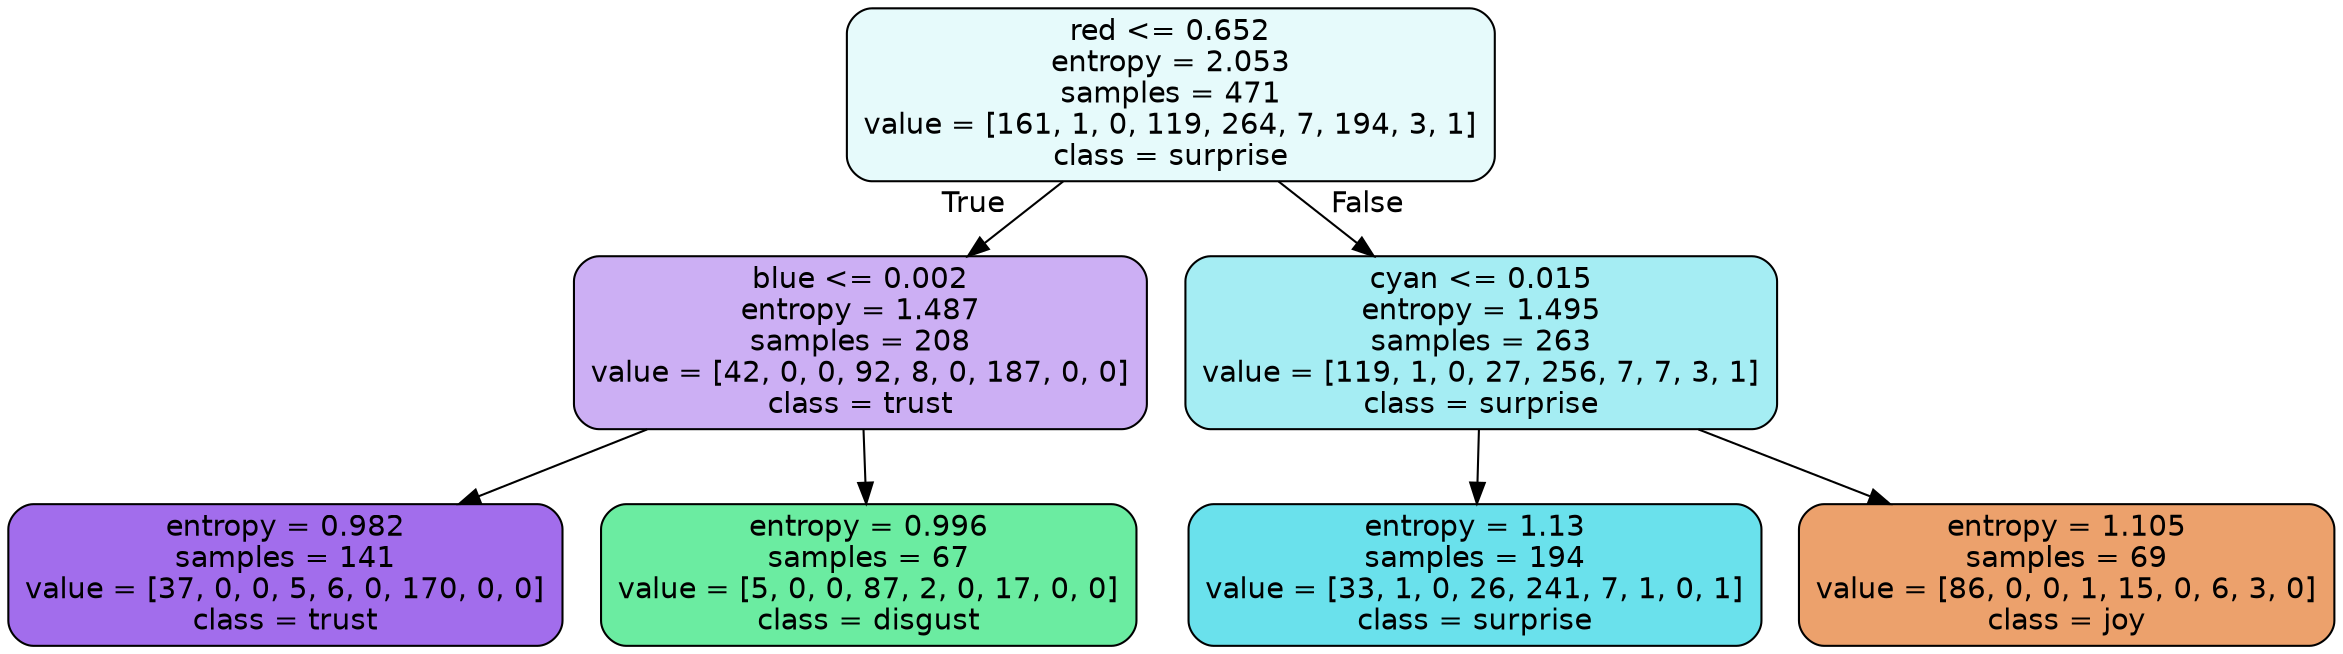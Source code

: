 digraph Tree {
node [shape=box, style="filled, rounded", color="black", fontname=helvetica] ;
edge [fontname=helvetica] ;
0 [label="red <= 0.652\nentropy = 2.053\nsamples = 471\nvalue = [161, 1, 0, 119, 264, 7, 194, 3, 1]\nclass = surprise", fillcolor="#39d7e520"] ;
1 [label="blue <= 0.002\nentropy = 1.487\nsamples = 208\nvalue = [42, 0, 0, 92, 8, 0, 187, 0, 0]\nclass = trust", fillcolor="#8139e566"] ;
0 -> 1 [labeldistance=2.5, labelangle=45, headlabel="True"] ;
2 [label="entropy = 0.982\nsamples = 141\nvalue = [37, 0, 0, 5, 6, 0, 170, 0, 0]\nclass = trust", fillcolor="#8139e5bb"] ;
1 -> 2 ;
3 [label="entropy = 0.996\nsamples = 67\nvalue = [5, 0, 0, 87, 2, 0, 17, 0, 0]\nclass = disgust", fillcolor="#39e581be"] ;
1 -> 3 ;
4 [label="cyan <= 0.015\nentropy = 1.495\nsamples = 263\nvalue = [119, 1, 0, 27, 256, 7, 7, 3, 1]\nclass = surprise", fillcolor="#39d7e574"] ;
0 -> 4 [labeldistance=2.5, labelangle=-45, headlabel="False"] ;
5 [label="entropy = 1.13\nsamples = 194\nvalue = [33, 1, 0, 26, 241, 7, 1, 0, 1]\nclass = surprise", fillcolor="#39d7e5bf"] ;
4 -> 5 ;
6 [label="entropy = 1.105\nsamples = 69\nvalue = [86, 0, 0, 1, 15, 0, 6, 3, 0]\nclass = joy", fillcolor="#e58139bd"] ;
4 -> 6 ;
}